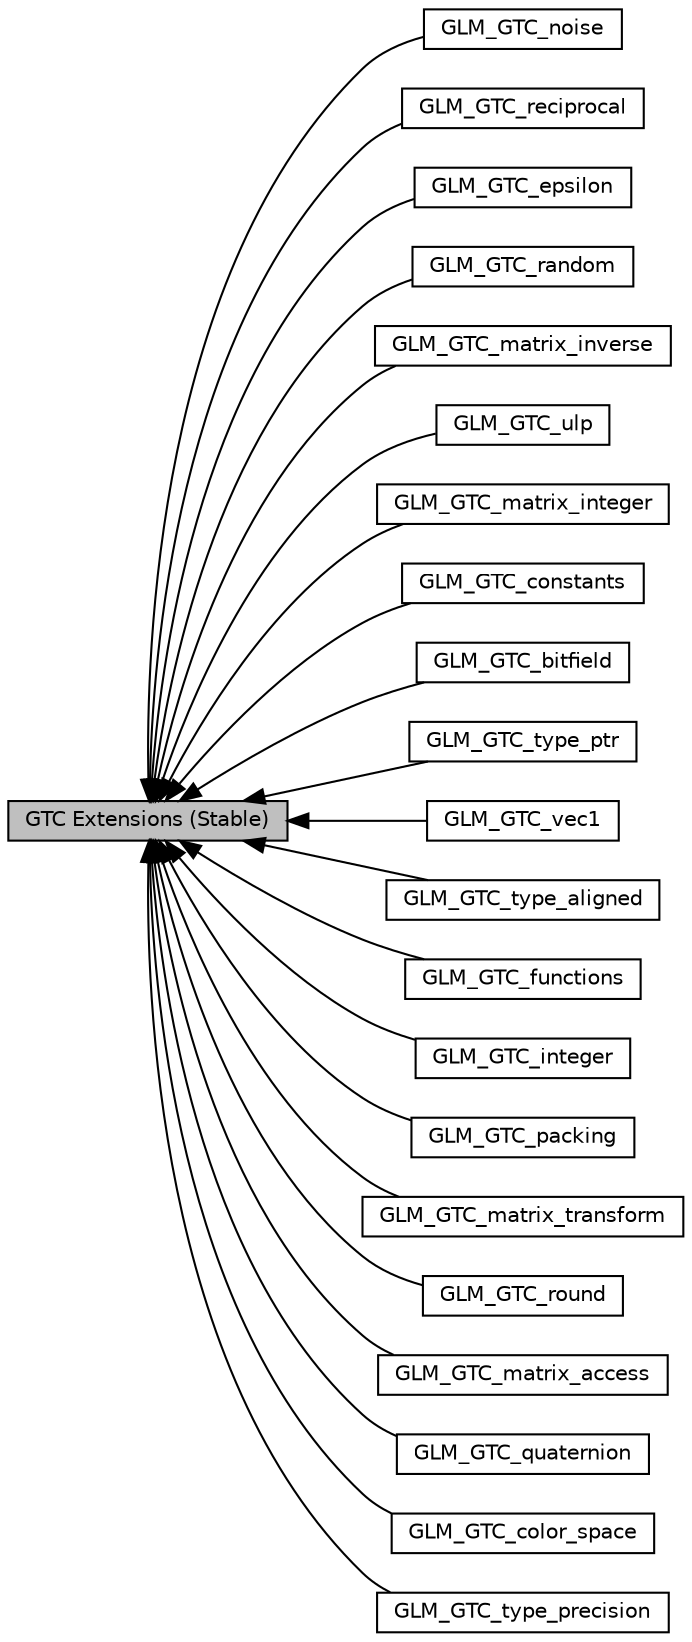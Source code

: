 digraph "GTC Extensions (Stable)"
{
  edge [fontname="Helvetica",fontsize="10",labelfontname="Helvetica",labelfontsize="10"];
  node [fontname="Helvetica",fontsize="10",shape=record];
  rankdir=LR;
  Node11 [label="GLM_GTC_noise",height=0.2,width=0.4,color="black", fillcolor="white", style="filled",URL="$group__gtc__noise.html",tooltip="Defines 2D, 3D and 4D procedural noise functions Based on the work of Stefan Gustavson and Ashima Art..."];
  Node0 [label="GTC Extensions (Stable)",height=0.2,width=0.4,color="black", fillcolor="grey75", style="filled", fontcolor="black"];
  Node15 [label="GLM_GTC_reciprocal",height=0.2,width=0.4,color="black", fillcolor="white", style="filled",URL="$group__gtc__reciprocal.html",tooltip="Define secant, cosecant and cotangent functions. "];
  Node4 [label="GLM_GTC_epsilon",height=0.2,width=0.4,color="black", fillcolor="white", style="filled",URL="$group__gtc__epsilon.html",tooltip="Comparison functions for a user defined epsilon values. "];
  Node14 [label="GLM_GTC_random",height=0.2,width=0.4,color="black", fillcolor="white", style="filled",URL="$group__gtc__random.html",tooltip="Generate random number from various distribution methods. "];
  Node9 [label="GLM_GTC_matrix_inverse",height=0.2,width=0.4,color="black", fillcolor="white", style="filled",URL="$group__gtc__matrix__inverse.html",tooltip="Defines additional matrix inverting functions. "];
  Node20 [label="GLM_GTC_ulp",height=0.2,width=0.4,color="black", fillcolor="white", style="filled",URL="$group__gtc__ulp.html",tooltip="Allow the measurement of the accuracy of a function against a reference implementation. "];
  Node8 [label="GLM_GTC_matrix_integer",height=0.2,width=0.4,color="black", fillcolor="white", style="filled",URL="$group__gtc__matrix__integer.html",tooltip="Defines a number of matrices with integer types. "];
  Node3 [label="GLM_GTC_constants",height=0.2,width=0.4,color="black", fillcolor="white", style="filled",URL="$group__gtc__constants.html",tooltip="Provide a list of constants and precomputed useful values. "];
  Node1 [label="GLM_GTC_bitfield",height=0.2,width=0.4,color="black", fillcolor="white", style="filled",URL="$group__gtc__bitfield.html",tooltip="Allow to perform bit operations on integer values. "];
  Node19 [label="GLM_GTC_type_ptr",height=0.2,width=0.4,color="black", fillcolor="white", style="filled",URL="$group__gtc__type__ptr.html",tooltip="Handles the interaction between pointers and vector, matrix types. "];
  Node21 [label="GLM_GTC_vec1",height=0.2,width=0.4,color="black", fillcolor="white", style="filled",URL="$group__gtc__vec1.html",tooltip="Add vec1, ivec1, uvec1 and bvec1 types. "];
  Node17 [label="GLM_GTC_type_aligned",height=0.2,width=0.4,color="black", fillcolor="white", style="filled",URL="$group__gtc__type__aligned.html",tooltip="Aligned types. "];
  Node5 [label="GLM_GTC_functions",height=0.2,width=0.4,color="black", fillcolor="white", style="filled",URL="$group__gtc__functions.html",tooltip="List of useful common functions. "];
  Node6 [label="GLM_GTC_integer",height=0.2,width=0.4,color="black", fillcolor="white", style="filled",URL="$group__gtc__integer.html",tooltip="Allow to perform bit operations on integer values. "];
  Node12 [label="GLM_GTC_packing",height=0.2,width=0.4,color="black", fillcolor="white", style="filled",URL="$group__gtc__packing.html",tooltip="This extension provides a set of function to convert vertors to packed formats. "];
  Node10 [label="GLM_GTC_matrix_transform",height=0.2,width=0.4,color="black", fillcolor="white", style="filled",URL="$group__gtc__matrix__transform.html",tooltip="Defines functions that generate common transformation matrices. "];
  Node16 [label="GLM_GTC_round",height=0.2,width=0.4,color="black", fillcolor="white", style="filled",URL="$group__gtc__round.html",tooltip="rounding value to specific boundings "];
  Node7 [label="GLM_GTC_matrix_access",height=0.2,width=0.4,color="black", fillcolor="white", style="filled",URL="$group__gtc__matrix__access.html",tooltip="Defines functions to access rows or columns of a matrix easily. "];
  Node13 [label="GLM_GTC_quaternion",height=0.2,width=0.4,color="black", fillcolor="white", style="filled",URL="$group__gtc__quaternion.html",tooltip="Defines a templated quaternion type and several quaternion operations. "];
  Node2 [label="GLM_GTC_color_space",height=0.2,width=0.4,color="black", fillcolor="white", style="filled",URL="$group__gtc__color__space.html",tooltip="Allow to perform bit operations on integer values. "];
  Node18 [label="GLM_GTC_type_precision",height=0.2,width=0.4,color="black", fillcolor="white", style="filled",URL="$group__gtc__type__precision.html",tooltip="Defines specific C++-based precision types. "];
  Node0->Node1 [shape=plaintext, dir="back", style="solid"];
  Node0->Node2 [shape=plaintext, dir="back", style="solid"];
  Node0->Node3 [shape=plaintext, dir="back", style="solid"];
  Node0->Node4 [shape=plaintext, dir="back", style="solid"];
  Node0->Node5 [shape=plaintext, dir="back", style="solid"];
  Node0->Node6 [shape=plaintext, dir="back", style="solid"];
  Node0->Node7 [shape=plaintext, dir="back", style="solid"];
  Node0->Node8 [shape=plaintext, dir="back", style="solid"];
  Node0->Node9 [shape=plaintext, dir="back", style="solid"];
  Node0->Node10 [shape=plaintext, dir="back", style="solid"];
  Node0->Node11 [shape=plaintext, dir="back", style="solid"];
  Node0->Node12 [shape=plaintext, dir="back", style="solid"];
  Node0->Node13 [shape=plaintext, dir="back", style="solid"];
  Node0->Node14 [shape=plaintext, dir="back", style="solid"];
  Node0->Node15 [shape=plaintext, dir="back", style="solid"];
  Node0->Node16 [shape=plaintext, dir="back", style="solid"];
  Node0->Node17 [shape=plaintext, dir="back", style="solid"];
  Node0->Node18 [shape=plaintext, dir="back", style="solid"];
  Node0->Node19 [shape=plaintext, dir="back", style="solid"];
  Node0->Node20 [shape=plaintext, dir="back", style="solid"];
  Node0->Node21 [shape=plaintext, dir="back", style="solid"];
}
